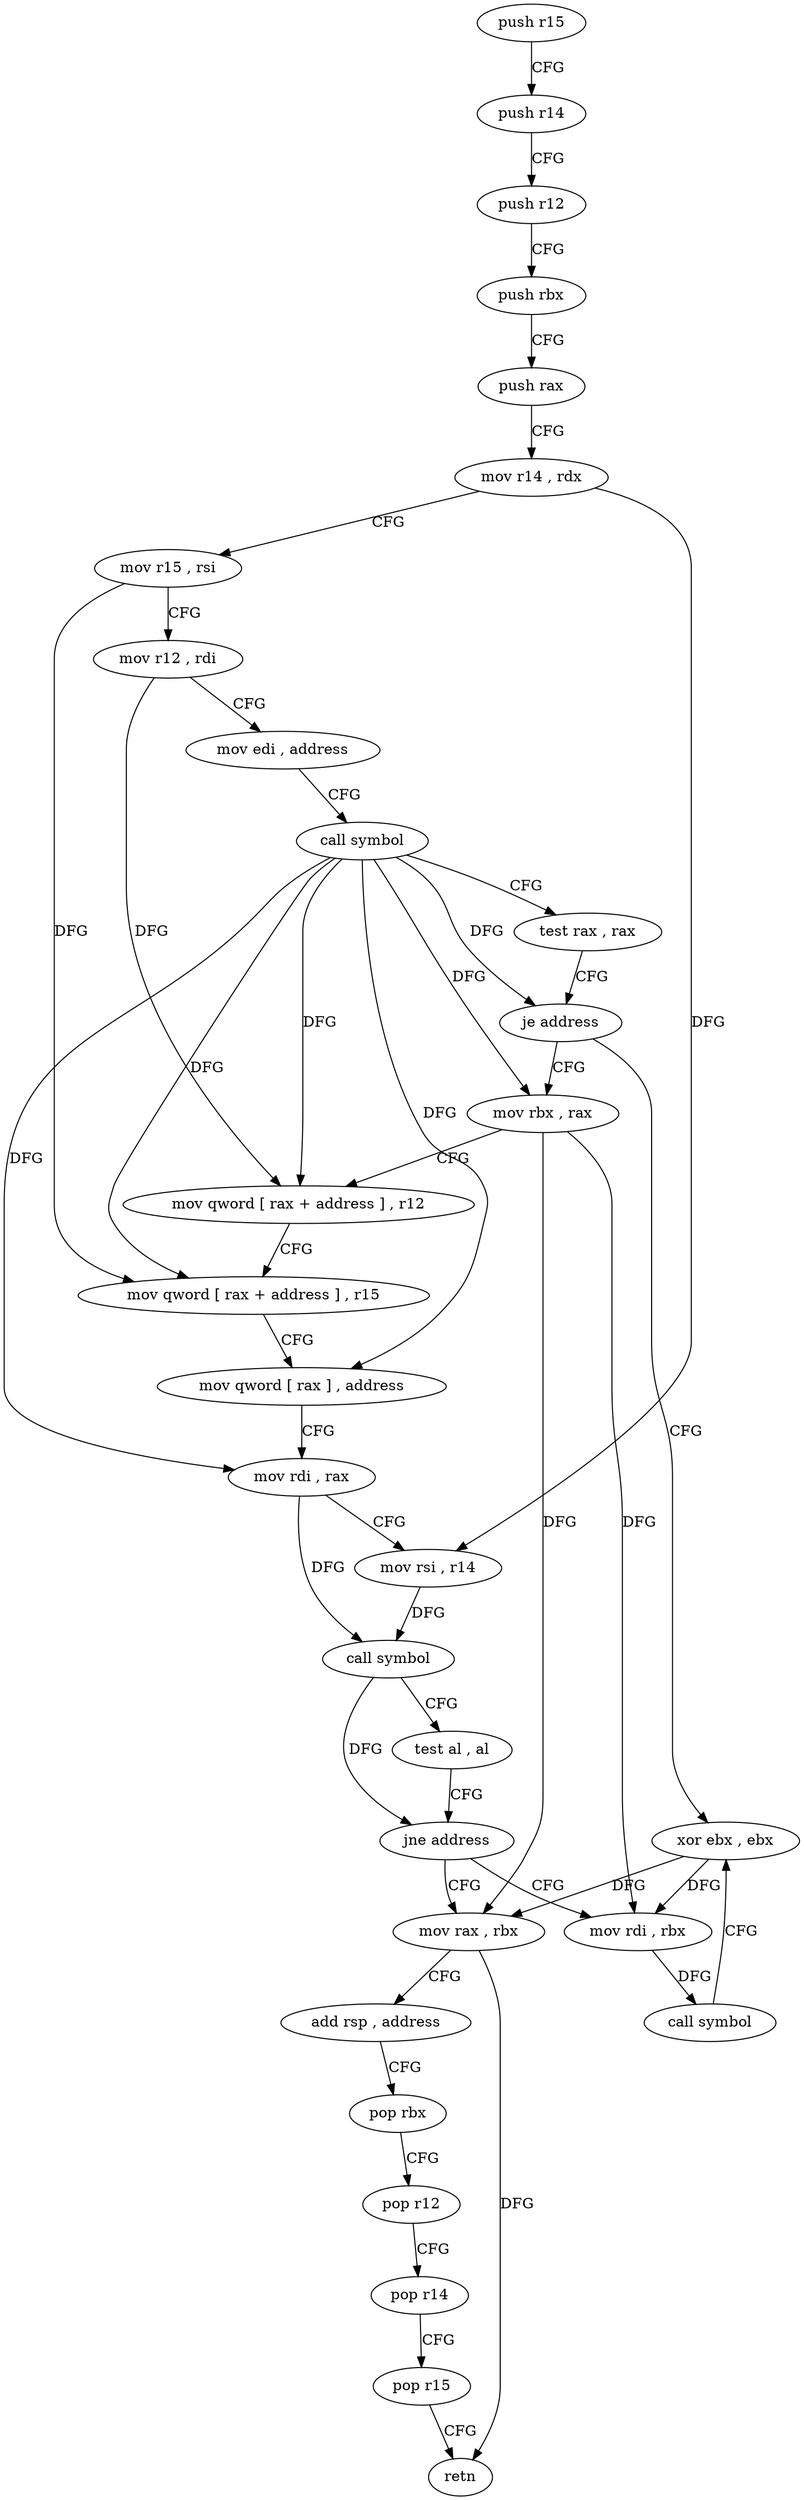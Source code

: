 digraph "func" {
"99808" [label = "push r15" ]
"99810" [label = "push r14" ]
"99812" [label = "push r12" ]
"99814" [label = "push rbx" ]
"99815" [label = "push rax" ]
"99816" [label = "mov r14 , rdx" ]
"99819" [label = "mov r15 , rsi" ]
"99822" [label = "mov r12 , rdi" ]
"99825" [label = "mov edi , address" ]
"99830" [label = "call symbol" ]
"99835" [label = "test rax , rax" ]
"99838" [label = "je address" ]
"99881" [label = "xor ebx , ebx" ]
"99840" [label = "mov rbx , rax" ]
"99883" [label = "mov rax , rbx" ]
"99843" [label = "mov qword [ rax + address ] , r12" ]
"99847" [label = "mov qword [ rax + address ] , r15" ]
"99851" [label = "mov qword [ rax ] , address" ]
"99858" [label = "mov rdi , rax" ]
"99861" [label = "mov rsi , r14" ]
"99864" [label = "call symbol" ]
"99869" [label = "test al , al" ]
"99871" [label = "jne address" ]
"99873" [label = "mov rdi , rbx" ]
"99886" [label = "add rsp , address" ]
"99890" [label = "pop rbx" ]
"99891" [label = "pop r12" ]
"99893" [label = "pop r14" ]
"99895" [label = "pop r15" ]
"99897" [label = "retn" ]
"99876" [label = "call symbol" ]
"99808" -> "99810" [ label = "CFG" ]
"99810" -> "99812" [ label = "CFG" ]
"99812" -> "99814" [ label = "CFG" ]
"99814" -> "99815" [ label = "CFG" ]
"99815" -> "99816" [ label = "CFG" ]
"99816" -> "99819" [ label = "CFG" ]
"99816" -> "99861" [ label = "DFG" ]
"99819" -> "99822" [ label = "CFG" ]
"99819" -> "99847" [ label = "DFG" ]
"99822" -> "99825" [ label = "CFG" ]
"99822" -> "99843" [ label = "DFG" ]
"99825" -> "99830" [ label = "CFG" ]
"99830" -> "99835" [ label = "CFG" ]
"99830" -> "99838" [ label = "DFG" ]
"99830" -> "99840" [ label = "DFG" ]
"99830" -> "99843" [ label = "DFG" ]
"99830" -> "99847" [ label = "DFG" ]
"99830" -> "99851" [ label = "DFG" ]
"99830" -> "99858" [ label = "DFG" ]
"99835" -> "99838" [ label = "CFG" ]
"99838" -> "99881" [ label = "CFG" ]
"99838" -> "99840" [ label = "CFG" ]
"99881" -> "99883" [ label = "DFG" ]
"99881" -> "99873" [ label = "DFG" ]
"99840" -> "99843" [ label = "CFG" ]
"99840" -> "99883" [ label = "DFG" ]
"99840" -> "99873" [ label = "DFG" ]
"99883" -> "99886" [ label = "CFG" ]
"99883" -> "99897" [ label = "DFG" ]
"99843" -> "99847" [ label = "CFG" ]
"99847" -> "99851" [ label = "CFG" ]
"99851" -> "99858" [ label = "CFG" ]
"99858" -> "99861" [ label = "CFG" ]
"99858" -> "99864" [ label = "DFG" ]
"99861" -> "99864" [ label = "DFG" ]
"99864" -> "99869" [ label = "CFG" ]
"99864" -> "99871" [ label = "DFG" ]
"99869" -> "99871" [ label = "CFG" ]
"99871" -> "99883" [ label = "CFG" ]
"99871" -> "99873" [ label = "CFG" ]
"99873" -> "99876" [ label = "DFG" ]
"99886" -> "99890" [ label = "CFG" ]
"99890" -> "99891" [ label = "CFG" ]
"99891" -> "99893" [ label = "CFG" ]
"99893" -> "99895" [ label = "CFG" ]
"99895" -> "99897" [ label = "CFG" ]
"99876" -> "99881" [ label = "CFG" ]
}
